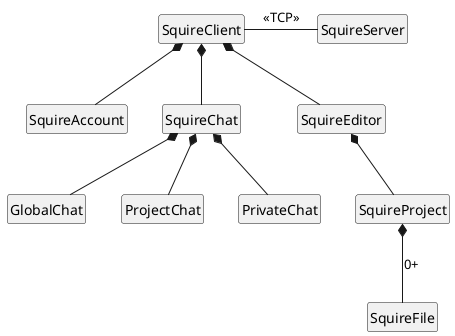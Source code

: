 @startuml
hide circle
hide empty members

class "SquireClient" as sq {
	'ChatInstance
	'CurrentUser
	'CurrentEditor
	'ServerConnection

	'Login()
	'Logout()
	}

class "SquireAccount" as ua {
	'UserName
	'DisplayName
	'IsHost
	'Biography
	'Photo
	
	'Login()
	'Logout()
	}

class "SquireChat" as sqc {
	'GlobalChat
	'ProjectChat
	'PrivateChat
	
	'SendGlobalMessage()
	'SendProjectMessage()
	'SendPrivateMessage()
	}

class "SquireEditor" as sqe {
	'CurrentProject
	'OpenedFiles
	
	'OpenProject()
	'CloseProject()
	'OpenFile()
	'CloseFile()
	'EditFile()
	'EditDescription()
	'ViewFileHistory()
	}

class "SquireProject" as sqp {
	'ProjectDescription
	'ProjectSettings
	'ProjectFiles
	
	'OpenProject()
	'CloseProject()
	'OpenFile()
	'CloseFile()
	'EditFile()
	'EditDescription()
	'ViewFileHistory()
	'GetFileListFromServer()
	}
class "SquireFile" as sqf {
	'FileName
	'FileDescription
	'FileDataBase
	
	'Edit()
	}
class "GlobalChat" as gchat {
	'Users
	
	'SendGlobalMessage()
	}
class "ProjectChat" as pchat {
	'Users

	'SendProjectMessage()
	}
class "PrivateChat" as fchat {
	'Users

	'SendPrivateMessage()
	}
class "SquireServer" as sqse

sqe *-- sqp
sqp *-- sqf  : 0+
sq *-- ua  
sq *-- sqe
sq -right- sqse : <<TCP>>
sq *-- sqc 
sqc *-- gchat 
sqc *-- pchat 
sqc *-- fchat 


@enduml